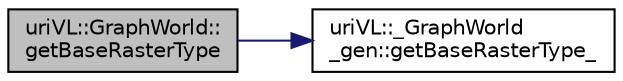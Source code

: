 digraph "uriVL::GraphWorld::getBaseRasterType"
{
  edge [fontname="Helvetica",fontsize="10",labelfontname="Helvetica",labelfontsize="10"];
  node [fontname="Helvetica",fontsize="10",shape=record];
  rankdir="LR";
  Node1 [label="uriVL::GraphWorld::\lgetBaseRasterType",height=0.2,width=0.4,color="black", fillcolor="grey75", style="filled", fontcolor="black"];
  Node1 -> Node2 [color="midnightblue",fontsize="10",style="solid",fontname="Helvetica"];
  Node2 [label="uriVL::_GraphWorld\l_gen::getBaseRasterType_",height=0.2,width=0.4,color="black", fillcolor="white", style="filled",URL="$classuriVL_1_1__GraphWorld__gen.html#a4bbd5e4eae81548fd4fb6c468396d30d",tooltip="Returns the index of the base raster type for this GWorld. "];
}
